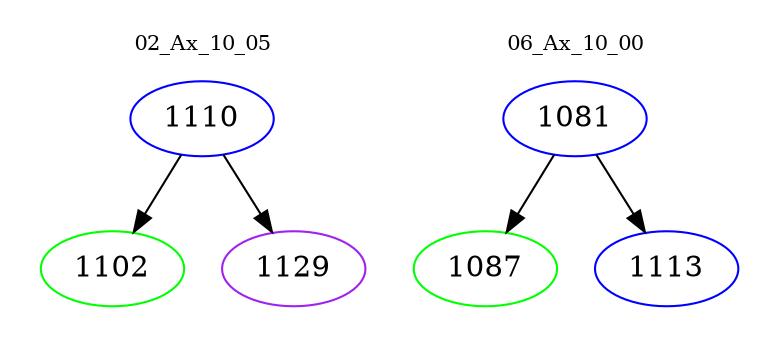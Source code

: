 digraph{
subgraph cluster_0 {
color = white
label = "02_Ax_10_05";
fontsize=10;
T0_1110 [label="1110", color="blue"]
T0_1110 -> T0_1102 [color="black"]
T0_1102 [label="1102", color="green"]
T0_1110 -> T0_1129 [color="black"]
T0_1129 [label="1129", color="purple"]
}
subgraph cluster_1 {
color = white
label = "06_Ax_10_00";
fontsize=10;
T1_1081 [label="1081", color="blue"]
T1_1081 -> T1_1087 [color="black"]
T1_1087 [label="1087", color="green"]
T1_1081 -> T1_1113 [color="black"]
T1_1113 [label="1113", color="blue"]
}
}
